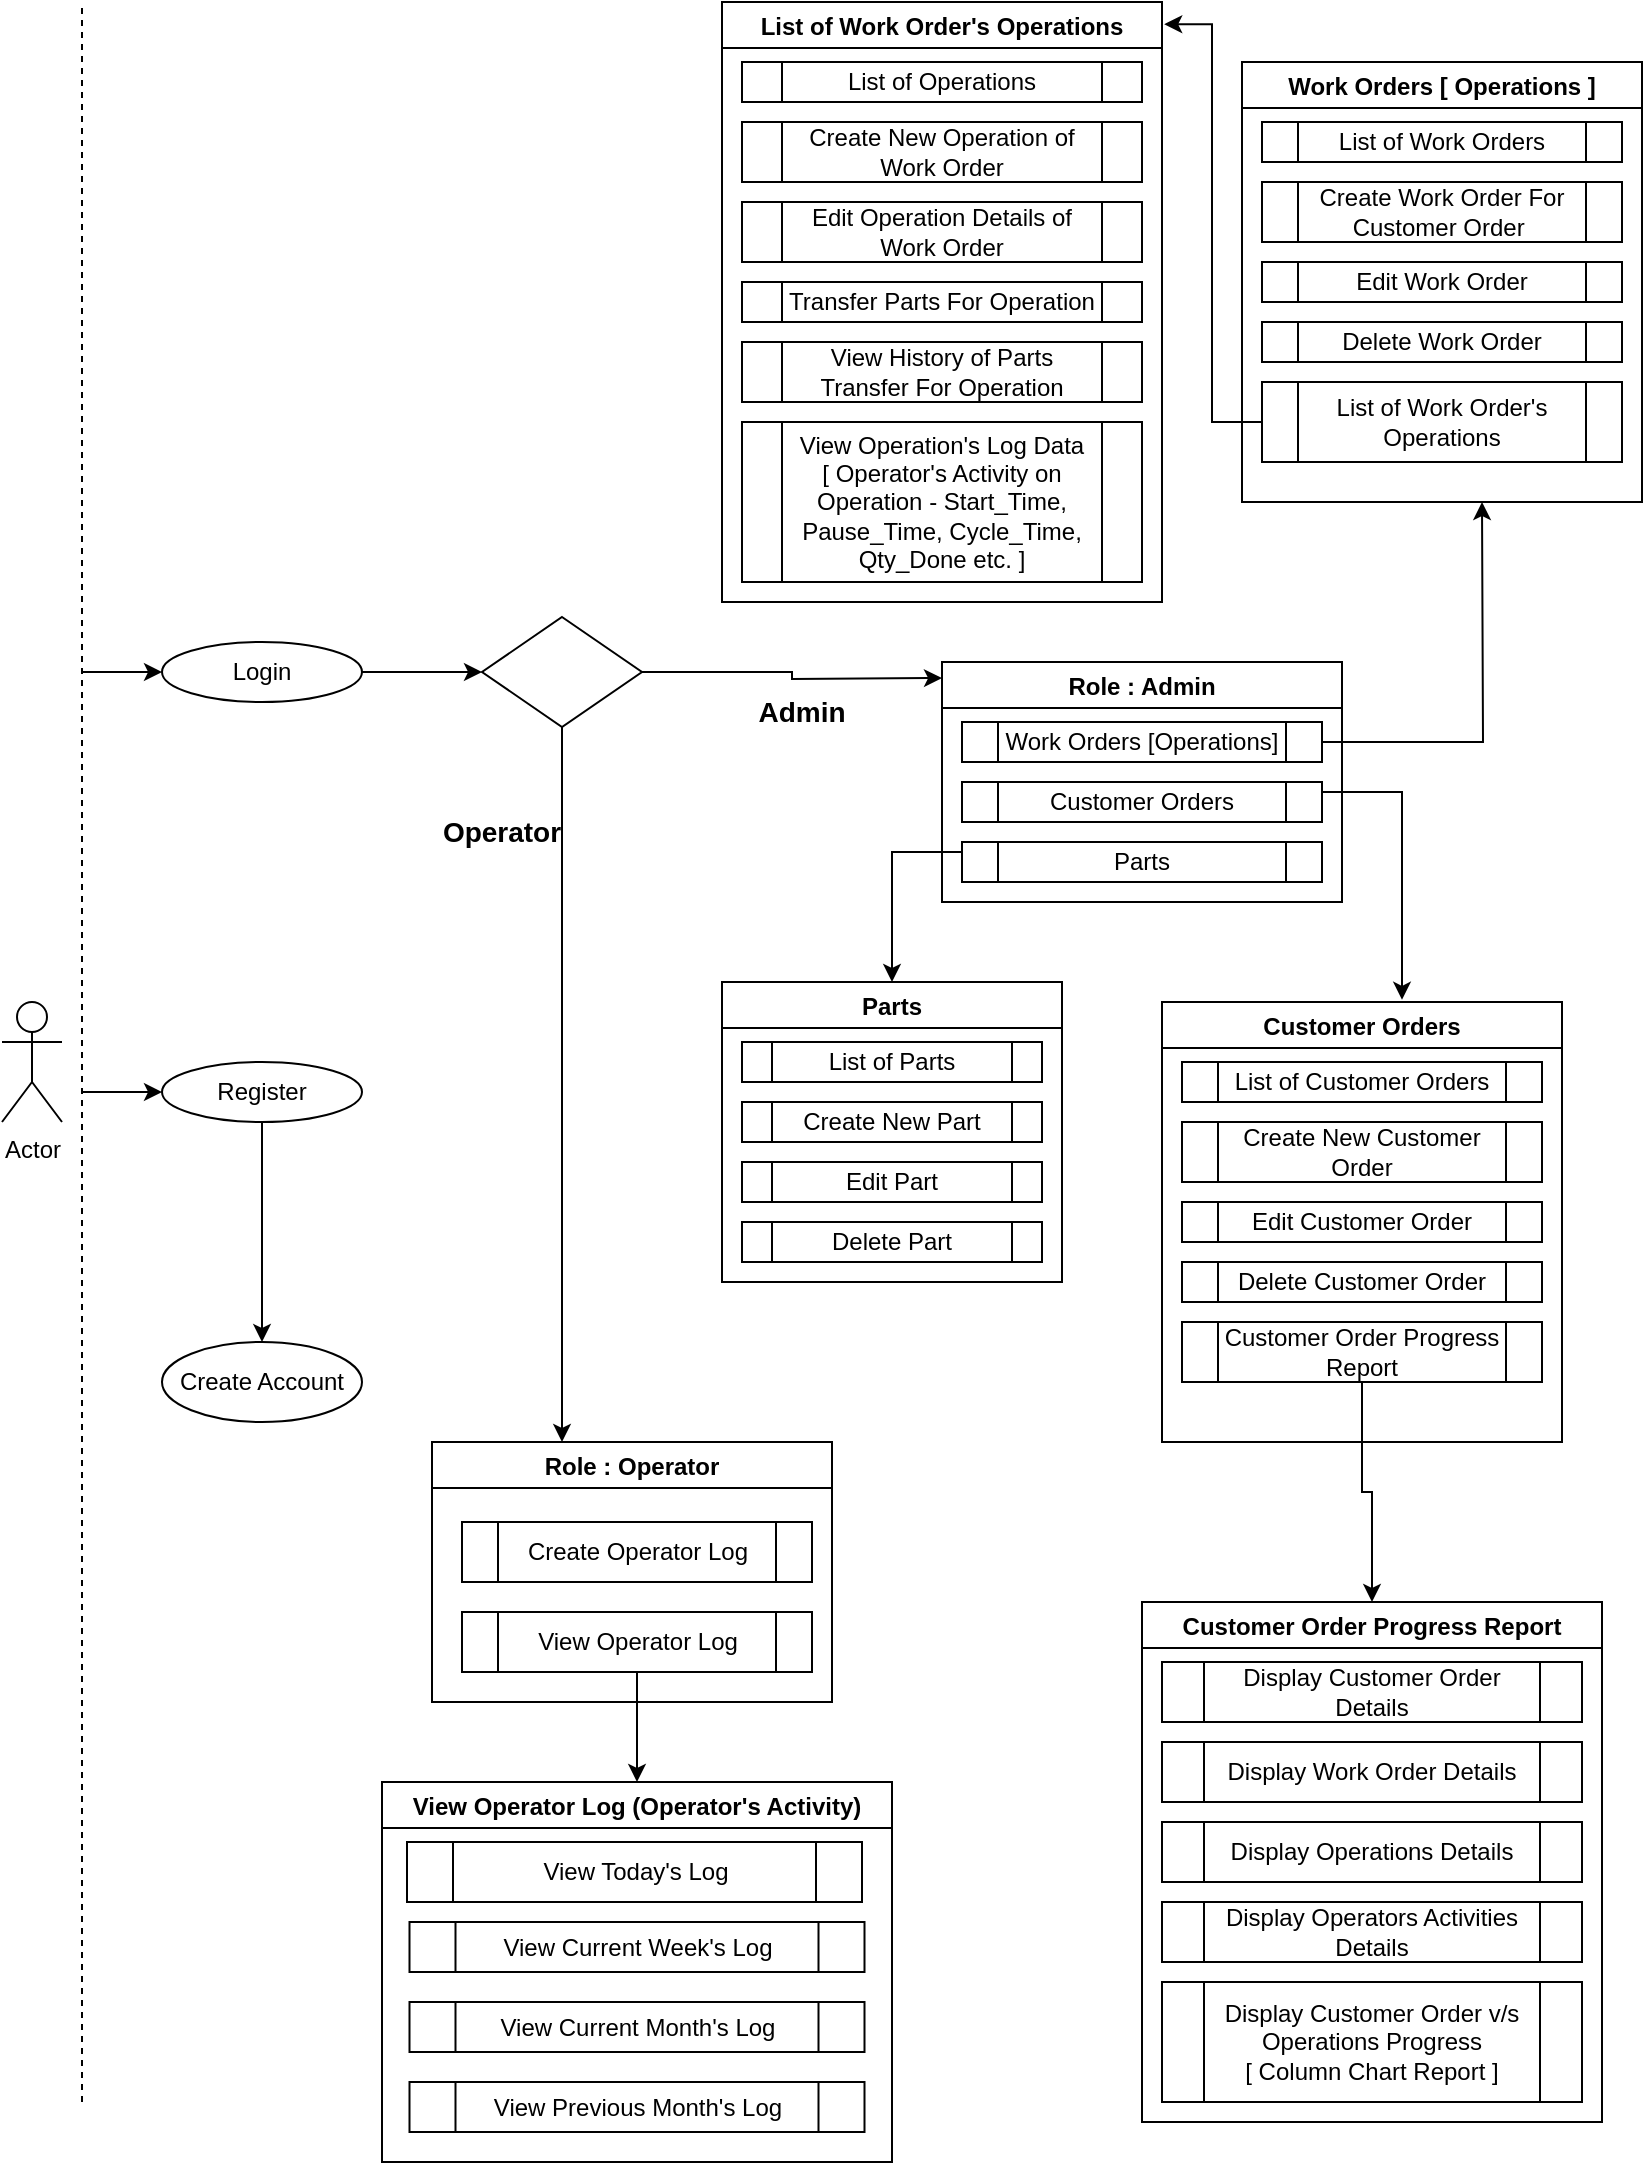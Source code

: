 <mxfile version="18.0.0" type="device"><diagram id="pov2CWsiSi4KUGoY7hPZ" name="Page-1"><mxGraphModel dx="868" dy="403" grid="1" gridSize="10" guides="1" tooltips="1" connect="1" arrows="1" fold="1" page="1" pageScale="1" pageWidth="850" pageHeight="1100" math="0" shadow="0"><root><mxCell id="0"/><mxCell id="1" parent="0"/><mxCell id="JNpqjbrBG9E7mUEVrYOV-1" value="" style="endArrow=none;dashed=1;html=1;rounded=0;" edge="1" parent="1"><mxGeometry width="50" height="50" relative="1" as="geometry"><mxPoint x="50" y="1060" as="sourcePoint"/><mxPoint x="50" y="10" as="targetPoint"/></mxGeometry></mxCell><mxCell id="JNpqjbrBG9E7mUEVrYOV-2" value="Actor" style="shape=umlActor;verticalLabelPosition=bottom;verticalAlign=top;html=1;outlineConnect=0;" vertex="1" parent="1"><mxGeometry x="10" y="510" width="30" height="60" as="geometry"/></mxCell><mxCell id="JNpqjbrBG9E7mUEVrYOV-72" style="edgeStyle=orthogonalEdgeStyle;rounded=0;orthogonalLoop=1;jettySize=auto;html=1;exitX=1;exitY=0.5;exitDx=0;exitDy=0;entryX=0;entryY=0.5;entryDx=0;entryDy=0;" edge="1" parent="1" source="JNpqjbrBG9E7mUEVrYOV-3" target="JNpqjbrBG9E7mUEVrYOV-7"><mxGeometry relative="1" as="geometry"/></mxCell><mxCell id="JNpqjbrBG9E7mUEVrYOV-3" value="Login" style="ellipse;whiteSpace=wrap;html=1;" vertex="1" parent="1"><mxGeometry x="90" y="330" width="100" height="30" as="geometry"/></mxCell><mxCell id="JNpqjbrBG9E7mUEVrYOV-8" style="edgeStyle=orthogonalEdgeStyle;rounded=0;orthogonalLoop=1;jettySize=auto;html=1;exitX=0.5;exitY=1;exitDx=0;exitDy=0;entryX=0.5;entryY=0;entryDx=0;entryDy=0;" edge="1" parent="1" source="JNpqjbrBG9E7mUEVrYOV-4" target="JNpqjbrBG9E7mUEVrYOV-5"><mxGeometry relative="1" as="geometry"/></mxCell><mxCell id="JNpqjbrBG9E7mUEVrYOV-4" value="Register" style="ellipse;whiteSpace=wrap;html=1;" vertex="1" parent="1"><mxGeometry x="90" y="540" width="100" height="30" as="geometry"/></mxCell><mxCell id="JNpqjbrBG9E7mUEVrYOV-5" value="Create Account" style="ellipse;whiteSpace=wrap;html=1;" vertex="1" parent="1"><mxGeometry x="90" y="680" width="100" height="40" as="geometry"/></mxCell><mxCell id="JNpqjbrBG9E7mUEVrYOV-73" style="edgeStyle=orthogonalEdgeStyle;rounded=0;orthogonalLoop=1;jettySize=auto;html=1;exitX=1;exitY=0.5;exitDx=0;exitDy=0;" edge="1" parent="1" source="JNpqjbrBG9E7mUEVrYOV-7"><mxGeometry relative="1" as="geometry"><mxPoint x="480" y="348" as="targetPoint"/></mxGeometry></mxCell><mxCell id="JNpqjbrBG9E7mUEVrYOV-75" style="edgeStyle=orthogonalEdgeStyle;rounded=0;orthogonalLoop=1;jettySize=auto;html=1;exitX=0.5;exitY=1;exitDx=0;exitDy=0;entryX=0.325;entryY=0;entryDx=0;entryDy=0;entryPerimeter=0;fontSize=14;" edge="1" parent="1" source="JNpqjbrBG9E7mUEVrYOV-7" target="JNpqjbrBG9E7mUEVrYOV-10"><mxGeometry relative="1" as="geometry"/></mxCell><mxCell id="JNpqjbrBG9E7mUEVrYOV-7" value="" style="rhombus;whiteSpace=wrap;html=1;" vertex="1" parent="1"><mxGeometry x="250" y="317.5" width="80" height="55" as="geometry"/></mxCell><mxCell id="JNpqjbrBG9E7mUEVrYOV-9" value="Role : Admin" style="swimlane;startSize=23;" vertex="1" parent="1"><mxGeometry x="480" y="340" width="200" height="120" as="geometry"/></mxCell><mxCell id="JNpqjbrBG9E7mUEVrYOV-11" value="Work Orders [Operations]" style="shape=process;whiteSpace=wrap;html=1;backgroundOutline=1;" vertex="1" parent="JNpqjbrBG9E7mUEVrYOV-9"><mxGeometry x="10" y="30" width="180" height="20" as="geometry"/></mxCell><mxCell id="JNpqjbrBG9E7mUEVrYOV-12" value="Customer Orders" style="shape=process;whiteSpace=wrap;html=1;backgroundOutline=1;" vertex="1" parent="JNpqjbrBG9E7mUEVrYOV-9"><mxGeometry x="10" y="60" width="180" height="20" as="geometry"/></mxCell><mxCell id="JNpqjbrBG9E7mUEVrYOV-13" value="Parts" style="shape=process;whiteSpace=wrap;html=1;backgroundOutline=1;" vertex="1" parent="JNpqjbrBG9E7mUEVrYOV-9"><mxGeometry x="10" y="90" width="180" height="20" as="geometry"/></mxCell><mxCell id="JNpqjbrBG9E7mUEVrYOV-10" value="Role : Operator" style="swimlane;startSize=23;" vertex="1" parent="1"><mxGeometry x="225" y="730" width="200" height="130" as="geometry"/></mxCell><mxCell id="JNpqjbrBG9E7mUEVrYOV-59" value="Create Operator Log" style="shape=process;whiteSpace=wrap;html=1;backgroundOutline=1;" vertex="1" parent="JNpqjbrBG9E7mUEVrYOV-10"><mxGeometry x="15" y="40" width="175" height="30" as="geometry"/></mxCell><mxCell id="JNpqjbrBG9E7mUEVrYOV-60" value="View Operator Log" style="shape=process;whiteSpace=wrap;html=1;backgroundOutline=1;" vertex="1" parent="JNpqjbrBG9E7mUEVrYOV-10"><mxGeometry x="15" y="85" width="175" height="30" as="geometry"/></mxCell><mxCell id="JNpqjbrBG9E7mUEVrYOV-14" value="Parts" style="swimlane;startSize=23;" vertex="1" parent="1"><mxGeometry x="370" y="500" width="170" height="150" as="geometry"/></mxCell><mxCell id="JNpqjbrBG9E7mUEVrYOV-15" value="List of Parts" style="shape=process;whiteSpace=wrap;html=1;backgroundOutline=1;" vertex="1" parent="JNpqjbrBG9E7mUEVrYOV-14"><mxGeometry x="10" y="30" width="150" height="20" as="geometry"/></mxCell><mxCell id="JNpqjbrBG9E7mUEVrYOV-16" value="Create New Part" style="shape=process;whiteSpace=wrap;html=1;backgroundOutline=1;" vertex="1" parent="JNpqjbrBG9E7mUEVrYOV-14"><mxGeometry x="10" y="60" width="150" height="20" as="geometry"/></mxCell><mxCell id="JNpqjbrBG9E7mUEVrYOV-17" value="Edit Part" style="shape=process;whiteSpace=wrap;html=1;backgroundOutline=1;" vertex="1" parent="JNpqjbrBG9E7mUEVrYOV-14"><mxGeometry x="10" y="90" width="150" height="20" as="geometry"/></mxCell><mxCell id="JNpqjbrBG9E7mUEVrYOV-18" value="Delete Part" style="shape=process;whiteSpace=wrap;html=1;backgroundOutline=1;" vertex="1" parent="JNpqjbrBG9E7mUEVrYOV-14"><mxGeometry x="10" y="120" width="150" height="20" as="geometry"/></mxCell><mxCell id="JNpqjbrBG9E7mUEVrYOV-20" value="Customer Orders" style="swimlane;startSize=23;" vertex="1" parent="1"><mxGeometry x="590" y="510" width="200" height="220" as="geometry"/></mxCell><mxCell id="JNpqjbrBG9E7mUEVrYOV-21" value="List of Customer Orders" style="shape=process;whiteSpace=wrap;html=1;backgroundOutline=1;" vertex="1" parent="JNpqjbrBG9E7mUEVrYOV-20"><mxGeometry x="10" y="30" width="180" height="20" as="geometry"/></mxCell><mxCell id="JNpqjbrBG9E7mUEVrYOV-22" value="Create New Customer Order" style="shape=process;whiteSpace=wrap;html=1;backgroundOutline=1;" vertex="1" parent="JNpqjbrBG9E7mUEVrYOV-20"><mxGeometry x="10" y="60" width="180" height="30" as="geometry"/></mxCell><mxCell id="JNpqjbrBG9E7mUEVrYOV-23" value="Edit Customer Order" style="shape=process;whiteSpace=wrap;html=1;backgroundOutline=1;" vertex="1" parent="JNpqjbrBG9E7mUEVrYOV-20"><mxGeometry x="10" y="100" width="180" height="20" as="geometry"/></mxCell><mxCell id="JNpqjbrBG9E7mUEVrYOV-28" value="Delete Customer Order" style="shape=process;whiteSpace=wrap;html=1;backgroundOutline=1;" vertex="1" parent="JNpqjbrBG9E7mUEVrYOV-20"><mxGeometry x="10" y="130" width="180" height="20" as="geometry"/></mxCell><mxCell id="JNpqjbrBG9E7mUEVrYOV-29" value="Customer Order Progress Report" style="shape=process;whiteSpace=wrap;html=1;backgroundOutline=1;" vertex="1" parent="JNpqjbrBG9E7mUEVrYOV-20"><mxGeometry x="10" y="160" width="180" height="30" as="geometry"/></mxCell><mxCell id="JNpqjbrBG9E7mUEVrYOV-30" value="Customer Order Progress Report" style="swimlane;startSize=23;" vertex="1" parent="1"><mxGeometry x="580" y="810" width="230" height="260" as="geometry"/></mxCell><mxCell id="JNpqjbrBG9E7mUEVrYOV-31" value="Display Customer Order Details" style="shape=process;whiteSpace=wrap;html=1;backgroundOutline=1;" vertex="1" parent="JNpqjbrBG9E7mUEVrYOV-30"><mxGeometry x="10" y="30" width="210" height="30" as="geometry"/></mxCell><mxCell id="JNpqjbrBG9E7mUEVrYOV-35" value="Display Work Order Details" style="shape=process;whiteSpace=wrap;html=1;backgroundOutline=1;" vertex="1" parent="JNpqjbrBG9E7mUEVrYOV-30"><mxGeometry x="10" y="70" width="210" height="30" as="geometry"/></mxCell><mxCell id="JNpqjbrBG9E7mUEVrYOV-36" value="Display Operations Details" style="shape=process;whiteSpace=wrap;html=1;backgroundOutline=1;" vertex="1" parent="JNpqjbrBG9E7mUEVrYOV-30"><mxGeometry x="10" y="110" width="210" height="30" as="geometry"/></mxCell><mxCell id="JNpqjbrBG9E7mUEVrYOV-37" value="Display Operators Activities Details" style="shape=process;whiteSpace=wrap;html=1;backgroundOutline=1;" vertex="1" parent="JNpqjbrBG9E7mUEVrYOV-30"><mxGeometry x="10" y="150" width="210" height="30" as="geometry"/></mxCell><mxCell id="JNpqjbrBG9E7mUEVrYOV-38" value="Display Customer Order v/s Operations Progress&lt;br&gt;[ Column Chart Report ]" style="shape=process;whiteSpace=wrap;html=1;backgroundOutline=1;" vertex="1" parent="JNpqjbrBG9E7mUEVrYOV-30"><mxGeometry x="10" y="190" width="210" height="60" as="geometry"/></mxCell><mxCell id="JNpqjbrBG9E7mUEVrYOV-39" value="Work Orders [ Operations ]" style="swimlane;startSize=23;" vertex="1" parent="1"><mxGeometry x="630" y="40" width="200" height="220" as="geometry"/></mxCell><mxCell id="JNpqjbrBG9E7mUEVrYOV-40" value="List of Work Orders" style="shape=process;whiteSpace=wrap;html=1;backgroundOutline=1;" vertex="1" parent="JNpqjbrBG9E7mUEVrYOV-39"><mxGeometry x="10" y="30" width="180" height="20" as="geometry"/></mxCell><mxCell id="JNpqjbrBG9E7mUEVrYOV-41" value="Create Work Order For Customer Order&amp;nbsp;" style="shape=process;whiteSpace=wrap;html=1;backgroundOutline=1;" vertex="1" parent="JNpqjbrBG9E7mUEVrYOV-39"><mxGeometry x="10" y="60" width="180" height="30" as="geometry"/></mxCell><mxCell id="JNpqjbrBG9E7mUEVrYOV-42" value="Edit Work Order" style="shape=process;whiteSpace=wrap;html=1;backgroundOutline=1;" vertex="1" parent="JNpqjbrBG9E7mUEVrYOV-39"><mxGeometry x="10" y="100" width="180" height="20" as="geometry"/></mxCell><mxCell id="JNpqjbrBG9E7mUEVrYOV-43" value="Delete Work Order" style="shape=process;whiteSpace=wrap;html=1;backgroundOutline=1;" vertex="1" parent="JNpqjbrBG9E7mUEVrYOV-39"><mxGeometry x="10" y="130" width="180" height="20" as="geometry"/></mxCell><mxCell id="JNpqjbrBG9E7mUEVrYOV-44" value="List of Work Order's Operations" style="shape=process;whiteSpace=wrap;html=1;backgroundOutline=1;" vertex="1" parent="JNpqjbrBG9E7mUEVrYOV-39"><mxGeometry x="10" y="160" width="180" height="40" as="geometry"/></mxCell><mxCell id="JNpqjbrBG9E7mUEVrYOV-45" value="List of Work Order's Operations" style="swimlane;startSize=23;" vertex="1" parent="1"><mxGeometry x="370" y="10" width="220" height="300" as="geometry"/></mxCell><mxCell id="JNpqjbrBG9E7mUEVrYOV-46" value="List of Operations" style="shape=process;whiteSpace=wrap;html=1;backgroundOutline=1;" vertex="1" parent="JNpqjbrBG9E7mUEVrYOV-45"><mxGeometry x="10" y="30" width="200" height="20" as="geometry"/></mxCell><mxCell id="JNpqjbrBG9E7mUEVrYOV-47" value="Create New Operation of Work Order" style="shape=process;whiteSpace=wrap;html=1;backgroundOutline=1;" vertex="1" parent="JNpqjbrBG9E7mUEVrYOV-45"><mxGeometry x="10" y="60" width="200" height="30" as="geometry"/></mxCell><mxCell id="JNpqjbrBG9E7mUEVrYOV-53" value="Edit Operation Details of Work Order" style="shape=process;whiteSpace=wrap;html=1;backgroundOutline=1;" vertex="1" parent="JNpqjbrBG9E7mUEVrYOV-45"><mxGeometry x="10" y="100" width="200" height="30" as="geometry"/></mxCell><mxCell id="JNpqjbrBG9E7mUEVrYOV-54" value="Transfer Parts For Operation" style="shape=process;whiteSpace=wrap;html=1;backgroundOutline=1;" vertex="1" parent="JNpqjbrBG9E7mUEVrYOV-45"><mxGeometry x="10" y="140" width="200" height="20" as="geometry"/></mxCell><mxCell id="JNpqjbrBG9E7mUEVrYOV-56" value="View History of Parts Transfer For Operation" style="shape=process;whiteSpace=wrap;html=1;backgroundOutline=1;" vertex="1" parent="JNpqjbrBG9E7mUEVrYOV-45"><mxGeometry x="10" y="170" width="200" height="30" as="geometry"/></mxCell><mxCell id="JNpqjbrBG9E7mUEVrYOV-57" value="View Operation's Log Data&lt;br&gt;[ Operator's Activity on Operation - Start_Time, Pause_Time, Cycle_Time, Qty_Done etc. ]" style="shape=process;whiteSpace=wrap;html=1;backgroundOutline=1;" vertex="1" parent="JNpqjbrBG9E7mUEVrYOV-45"><mxGeometry x="10" y="210" width="200" height="80" as="geometry"/></mxCell><mxCell id="JNpqjbrBG9E7mUEVrYOV-61" value="View Operator Log (Operator's Activity)" style="swimlane;startSize=23;" vertex="1" parent="1"><mxGeometry x="200" y="900" width="255" height="190" as="geometry"/></mxCell><mxCell id="JNpqjbrBG9E7mUEVrYOV-62" value="View Today's Log" style="shape=process;whiteSpace=wrap;html=1;backgroundOutline=1;" vertex="1" parent="JNpqjbrBG9E7mUEVrYOV-61"><mxGeometry x="12.5" y="30" width="227.5" height="30" as="geometry"/></mxCell><mxCell id="JNpqjbrBG9E7mUEVrYOV-63" value="View Current Week's Log" style="shape=process;whiteSpace=wrap;html=1;backgroundOutline=1;" vertex="1" parent="JNpqjbrBG9E7mUEVrYOV-61"><mxGeometry x="13.75" y="70" width="227.5" height="25" as="geometry"/></mxCell><mxCell id="JNpqjbrBG9E7mUEVrYOV-67" value="View Current Month's Log" style="shape=process;whiteSpace=wrap;html=1;backgroundOutline=1;" vertex="1" parent="JNpqjbrBG9E7mUEVrYOV-61"><mxGeometry x="13.75" y="110" width="227.5" height="25" as="geometry"/></mxCell><mxCell id="JNpqjbrBG9E7mUEVrYOV-68" value="View Previous Month's Log" style="shape=process;whiteSpace=wrap;html=1;backgroundOutline=1;" vertex="1" parent="JNpqjbrBG9E7mUEVrYOV-61"><mxGeometry x="13.75" y="150" width="227.5" height="25" as="geometry"/></mxCell><mxCell id="JNpqjbrBG9E7mUEVrYOV-69" value="" style="endArrow=classic;html=1;rounded=0;entryX=0;entryY=0.5;entryDx=0;entryDy=0;" edge="1" parent="1" target="JNpqjbrBG9E7mUEVrYOV-3"><mxGeometry width="50" height="50" relative="1" as="geometry"><mxPoint x="50" y="345" as="sourcePoint"/><mxPoint x="470" y="400" as="targetPoint"/></mxGeometry></mxCell><mxCell id="JNpqjbrBG9E7mUEVrYOV-70" value="" style="endArrow=classic;html=1;rounded=0;entryX=0;entryY=0.5;entryDx=0;entryDy=0;" edge="1" parent="1" target="JNpqjbrBG9E7mUEVrYOV-4"><mxGeometry width="50" height="50" relative="1" as="geometry"><mxPoint x="50" y="555" as="sourcePoint"/><mxPoint x="90" y="560" as="targetPoint"/></mxGeometry></mxCell><mxCell id="JNpqjbrBG9E7mUEVrYOV-74" value="&lt;b&gt;&lt;font style=&quot;font-size: 14px;&quot;&gt;Admin&lt;/font&gt;&lt;/b&gt;" style="text;html=1;strokeColor=none;fillColor=none;align=center;verticalAlign=middle;whiteSpace=wrap;rounded=0;" vertex="1" parent="1"><mxGeometry x="380" y="350" width="60" height="30" as="geometry"/></mxCell><mxCell id="JNpqjbrBG9E7mUEVrYOV-76" value="&lt;b&gt;&lt;font style=&quot;font-size: 14px;&quot;&gt;Operator&lt;/font&gt;&lt;/b&gt;" style="text;html=1;strokeColor=none;fillColor=none;align=center;verticalAlign=middle;whiteSpace=wrap;rounded=0;direction=west;flipV=0;flipH=1;rotation=0;" vertex="1" parent="1"><mxGeometry x="230" y="410" width="60" height="30" as="geometry"/></mxCell><mxCell id="JNpqjbrBG9E7mUEVrYOV-78" style="edgeStyle=orthogonalEdgeStyle;rounded=0;orthogonalLoop=1;jettySize=auto;html=1;exitX=1;exitY=0.25;exitDx=0;exitDy=0;entryX=0.6;entryY=-0.005;entryDx=0;entryDy=0;entryPerimeter=0;fontSize=14;" edge="1" parent="1" source="JNpqjbrBG9E7mUEVrYOV-12" target="JNpqjbrBG9E7mUEVrYOV-20"><mxGeometry relative="1" as="geometry"/></mxCell><mxCell id="JNpqjbrBG9E7mUEVrYOV-81" style="edgeStyle=orthogonalEdgeStyle;rounded=0;orthogonalLoop=1;jettySize=auto;html=1;exitX=0.5;exitY=1;exitDx=0;exitDy=0;fontSize=14;" edge="1" parent="1" source="JNpqjbrBG9E7mUEVrYOV-29" target="JNpqjbrBG9E7mUEVrYOV-30"><mxGeometry relative="1" as="geometry"/></mxCell><mxCell id="JNpqjbrBG9E7mUEVrYOV-82" style="edgeStyle=orthogonalEdgeStyle;rounded=0;orthogonalLoop=1;jettySize=auto;html=1;exitX=1;exitY=0.5;exitDx=0;exitDy=0;fontSize=14;" edge="1" parent="1" source="JNpqjbrBG9E7mUEVrYOV-11"><mxGeometry relative="1" as="geometry"><mxPoint x="750" y="260" as="targetPoint"/></mxGeometry></mxCell><mxCell id="JNpqjbrBG9E7mUEVrYOV-83" style="edgeStyle=orthogonalEdgeStyle;rounded=0;orthogonalLoop=1;jettySize=auto;html=1;exitX=0;exitY=0.25;exitDx=0;exitDy=0;entryX=0.5;entryY=0;entryDx=0;entryDy=0;fontSize=14;" edge="1" parent="1" source="JNpqjbrBG9E7mUEVrYOV-13" target="JNpqjbrBG9E7mUEVrYOV-14"><mxGeometry relative="1" as="geometry"/></mxCell><mxCell id="JNpqjbrBG9E7mUEVrYOV-84" style="edgeStyle=orthogonalEdgeStyle;rounded=0;orthogonalLoop=1;jettySize=auto;html=1;exitX=0;exitY=0.5;exitDx=0;exitDy=0;entryX=1.005;entryY=0.037;entryDx=0;entryDy=0;entryPerimeter=0;fontSize=14;" edge="1" parent="1" source="JNpqjbrBG9E7mUEVrYOV-44" target="JNpqjbrBG9E7mUEVrYOV-45"><mxGeometry relative="1" as="geometry"/></mxCell><mxCell id="JNpqjbrBG9E7mUEVrYOV-85" style="edgeStyle=orthogonalEdgeStyle;rounded=0;orthogonalLoop=1;jettySize=auto;html=1;exitX=0.5;exitY=1;exitDx=0;exitDy=0;fontSize=14;" edge="1" parent="1" source="JNpqjbrBG9E7mUEVrYOV-60" target="JNpqjbrBG9E7mUEVrYOV-61"><mxGeometry relative="1" as="geometry"/></mxCell></root></mxGraphModel></diagram></mxfile>